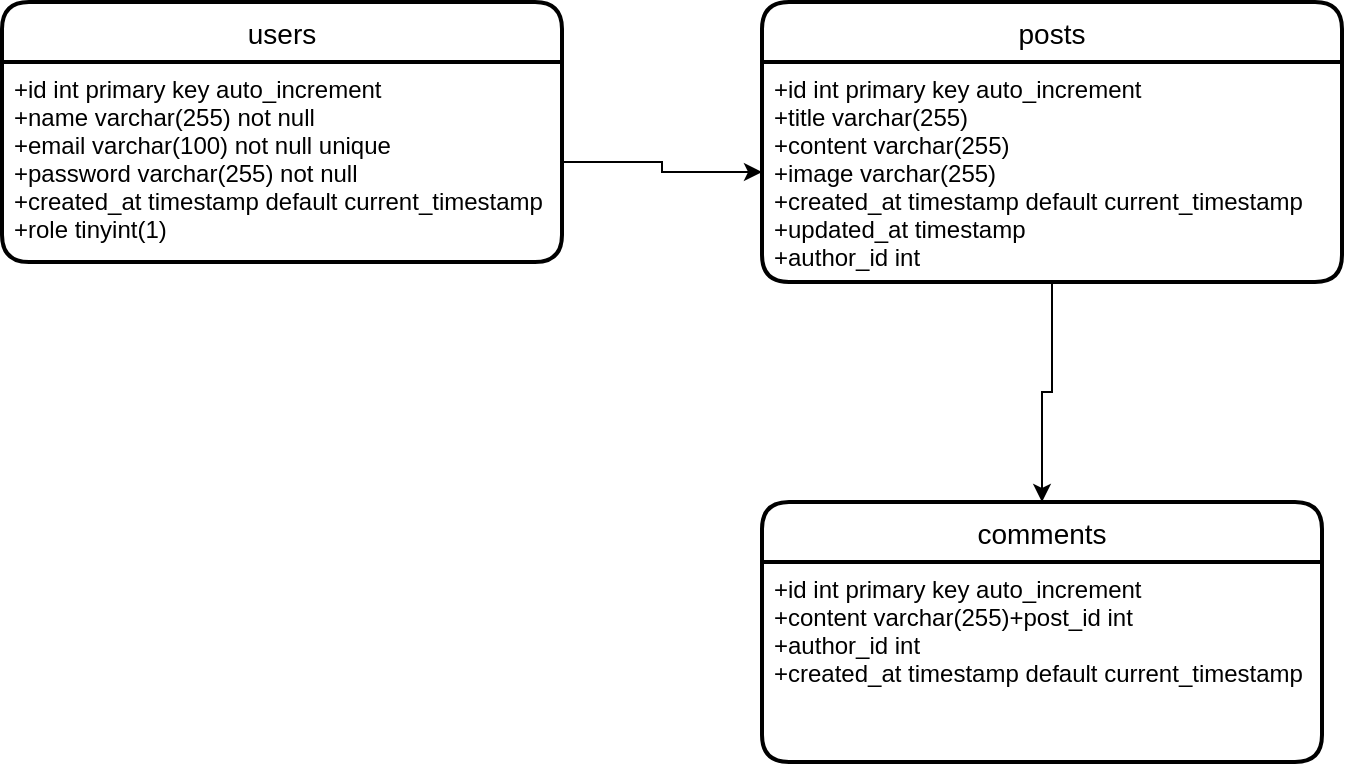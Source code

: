 <mxfile version="18.1.3" type="github">
  <diagram id="mdlvhwlsGfphD7UWirSD" name="Page-1">
    <mxGraphModel dx="1350" dy="793" grid="1" gridSize="10" guides="1" tooltips="1" connect="1" arrows="1" fold="1" page="1" pageScale="1" pageWidth="850" pageHeight="1100" math="0" shadow="0">
      <root>
        <mxCell id="0" />
        <mxCell id="1" parent="0" />
        <mxCell id="MM1RampYLHHO8mUsuj5Q-1" value="users" style="swimlane;childLayout=stackLayout;horizontal=1;startSize=30;horizontalStack=0;rounded=1;fontSize=14;fontStyle=0;strokeWidth=2;resizeParent=0;resizeLast=1;shadow=0;dashed=0;align=center;" vertex="1" parent="1">
          <mxGeometry x="40" y="40" width="280" height="130" as="geometry" />
        </mxCell>
        <mxCell id="MM1RampYLHHO8mUsuj5Q-2" value="+id int primary key auto_increment&#xa;+name varchar(255) not null&#xa;+email varchar(100) not null unique&#xa;+password varchar(255) not null&#xa;+created_at timestamp default current_timestamp&#xa;+role tinyint(1)&#xa;" style="align=left;strokeColor=none;fillColor=none;spacingLeft=4;fontSize=12;verticalAlign=top;resizable=0;rotatable=0;part=1;" vertex="1" parent="MM1RampYLHHO8mUsuj5Q-1">
          <mxGeometry y="30" width="280" height="100" as="geometry" />
        </mxCell>
        <mxCell id="MM1RampYLHHO8mUsuj5Q-6" value="posts" style="swimlane;childLayout=stackLayout;horizontal=1;startSize=30;horizontalStack=0;rounded=1;fontSize=14;fontStyle=0;strokeWidth=2;resizeParent=0;resizeLast=1;shadow=0;dashed=0;align=center;" vertex="1" parent="1">
          <mxGeometry x="420" y="40" width="290" height="140" as="geometry" />
        </mxCell>
        <mxCell id="MM1RampYLHHO8mUsuj5Q-7" value="+id int primary key auto_increment&#xa;+title varchar(255) &#xa;+content varchar(255) &#xa;+image varchar(255)&#xa;+created_at timestamp default current_timestamp&#xa;+updated_at timestamp&#xa;+author_id int&#xa;" style="align=left;strokeColor=none;fillColor=none;spacingLeft=4;fontSize=12;verticalAlign=top;resizable=0;rotatable=0;part=1;" vertex="1" parent="MM1RampYLHHO8mUsuj5Q-6">
          <mxGeometry y="30" width="290" height="110" as="geometry" />
        </mxCell>
        <mxCell id="MM1RampYLHHO8mUsuj5Q-8" style="edgeStyle=orthogonalEdgeStyle;rounded=0;orthogonalLoop=1;jettySize=auto;html=1;entryX=0;entryY=0.5;entryDx=0;entryDy=0;" edge="1" parent="1" source="MM1RampYLHHO8mUsuj5Q-2" target="MM1RampYLHHO8mUsuj5Q-7">
          <mxGeometry relative="1" as="geometry">
            <mxPoint x="410" y="120" as="targetPoint" />
            <Array as="points" />
          </mxGeometry>
        </mxCell>
        <mxCell id="MM1RampYLHHO8mUsuj5Q-9" value="comments" style="swimlane;childLayout=stackLayout;horizontal=1;startSize=30;horizontalStack=0;rounded=1;fontSize=14;fontStyle=0;strokeWidth=2;resizeParent=0;resizeLast=1;shadow=0;dashed=0;align=center;" vertex="1" parent="1">
          <mxGeometry x="420" y="290" width="280" height="130" as="geometry" />
        </mxCell>
        <mxCell id="MM1RampYLHHO8mUsuj5Q-10" value="+id int primary key auto_increment &#xa;+content varchar(255)+post_id int&#xa;+author_id int&#xa;+created_at timestamp default current_timestamp&#xa;" style="align=left;strokeColor=none;fillColor=none;spacingLeft=4;fontSize=12;verticalAlign=top;resizable=0;rotatable=0;part=1;" vertex="1" parent="MM1RampYLHHO8mUsuj5Q-9">
          <mxGeometry y="30" width="280" height="100" as="geometry" />
        </mxCell>
        <mxCell id="MM1RampYLHHO8mUsuj5Q-11" style="edgeStyle=orthogonalEdgeStyle;rounded=0;orthogonalLoop=1;jettySize=auto;html=1;entryX=0.5;entryY=0;entryDx=0;entryDy=0;" edge="1" parent="1" source="MM1RampYLHHO8mUsuj5Q-7" target="MM1RampYLHHO8mUsuj5Q-9">
          <mxGeometry relative="1" as="geometry" />
        </mxCell>
      </root>
    </mxGraphModel>
  </diagram>
</mxfile>
